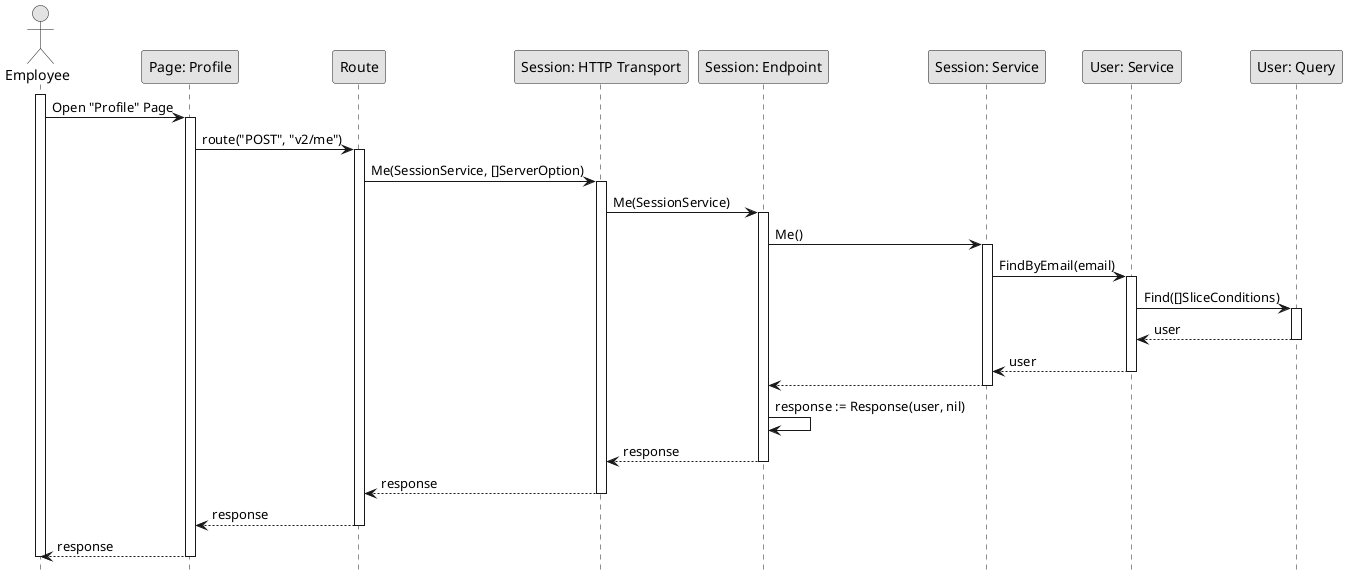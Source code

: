 @startuml GetProfile

skinparam Monochrome true
skinparam Shadowing false
hide footbox

actor Employee
participant "Page: Profile" as ProfilePage
participant "Route" as Route
participant "Session: HTTP Transport" as SessionHTTPTransport
participant "Session: Endpoint" as SessionEndpoint
participant "Session: Service" as SessionService
participant "User: Service" as UserService
participant "User: Query" as UserQuery

activate Employee

Employee->ProfilePage: Open "Profile" Page
activate ProfilePage
ProfilePage->Route: route("POST", "v2/me")
activate Route
Route->SessionHTTPTransport: Me(SessionService, []ServerOption)
activate SessionHTTPTransport
SessionHTTPTransport->SessionEndpoint: Me(SessionService)
activate SessionEndpoint
SessionEndpoint->SessionService: Me()
activate SessionService
SessionService->UserService: FindByEmail(email)
activate UserService
UserService->UserQuery: Find([]SliceConditions)
activate UserQuery
UserQuery-->UserService: user
deactivate UserQuery
UserService-->SessionService: user
deactivate UserService
SessionService-->SessionEndpoint
deactivate SessionService
SessionEndpoint->SessionEndpoint: response := Response(user, nil)
SessionEndpoint-->SessionHTTPTransport: response
deactivate SessionEndpoint
SessionHTTPTransport-->Route: response
deactivate SessionHTTPTransport
Route-->ProfilePage: response
deactivate Route
ProfilePage-->Employee: response
deactivate ProfilePage

deactivate Employee

@enduml